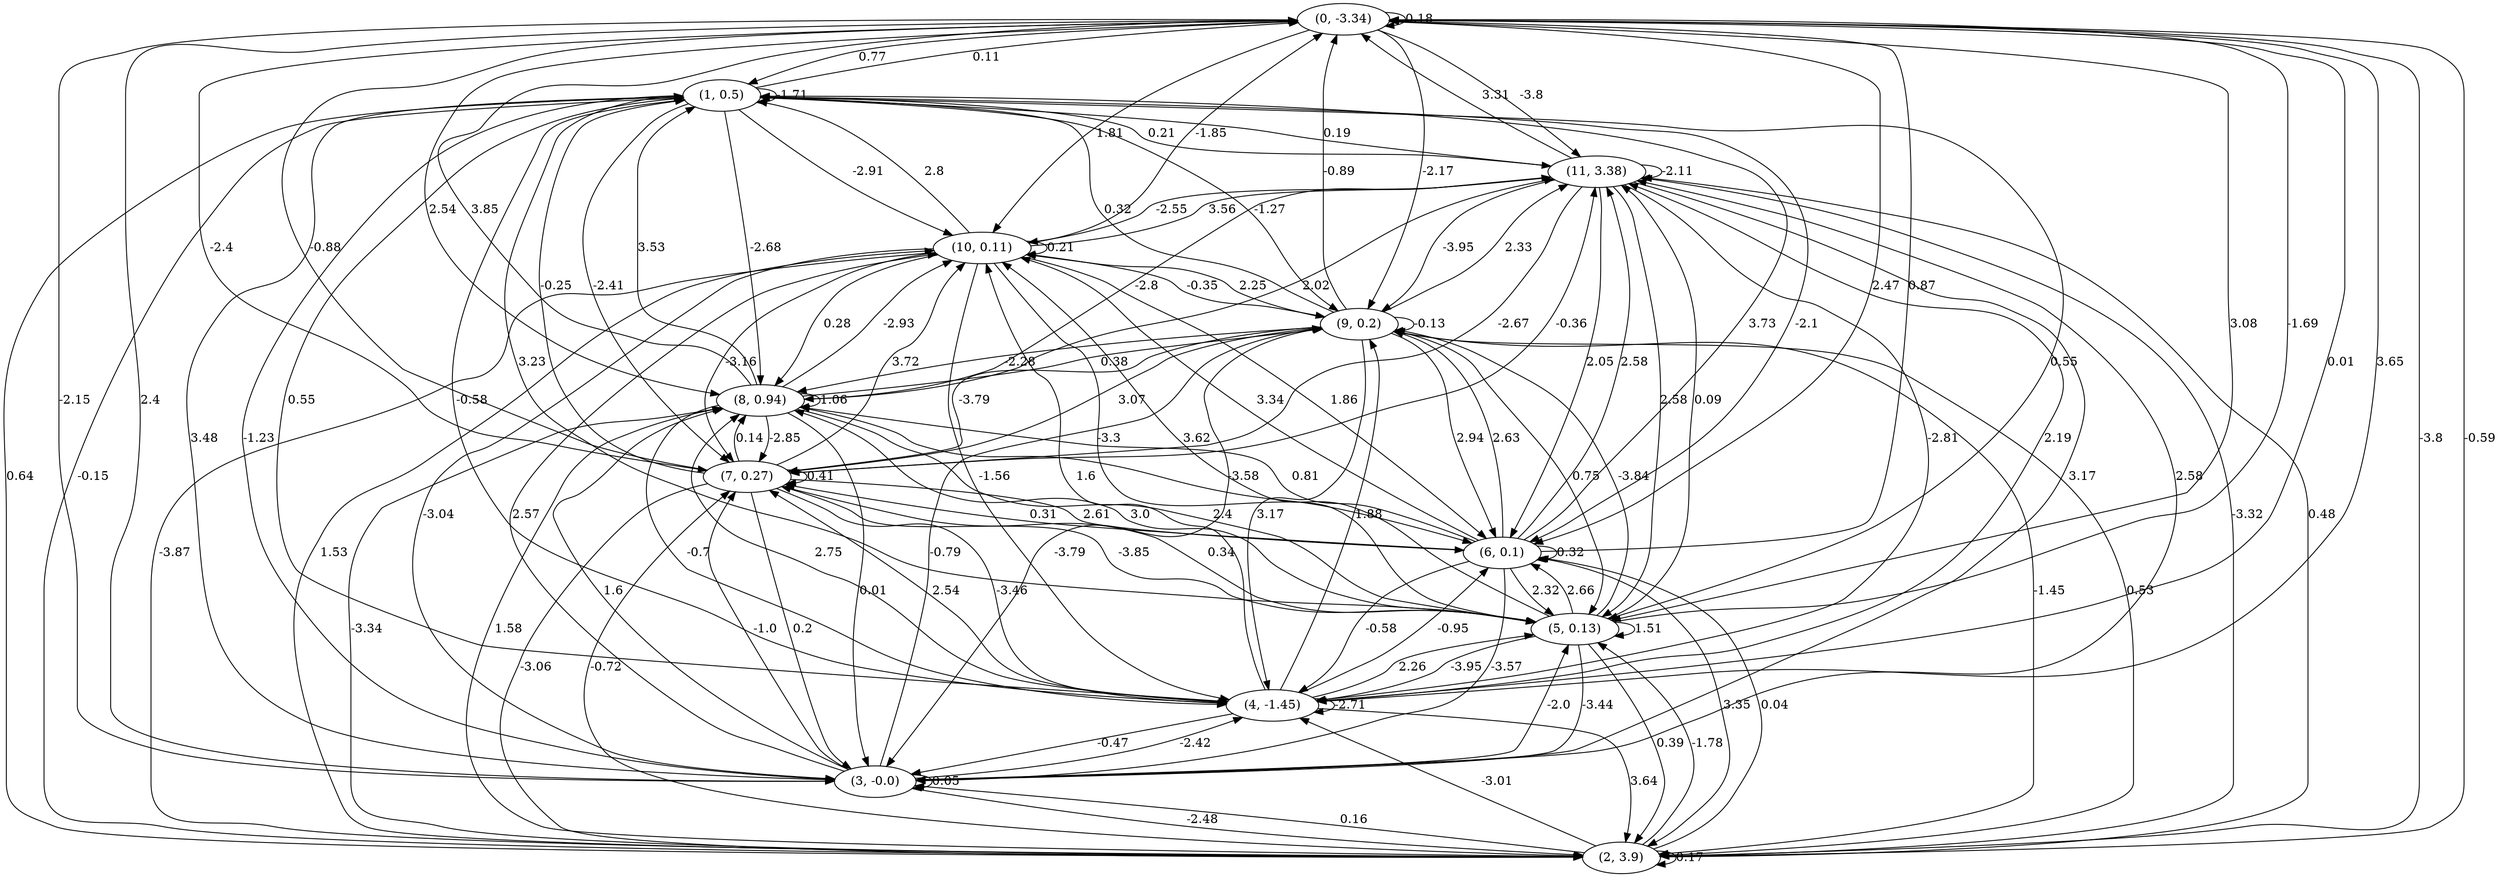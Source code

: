 digraph {
    0 [ label = "(0, -3.34)" ]
    1 [ label = "(1, 0.5)" ]
    2 [ label = "(2, 3.9)" ]
    3 [ label = "(3, -0.0)" ]
    4 [ label = "(4, -1.45)" ]
    5 [ label = "(5, 0.13)" ]
    6 [ label = "(6, 0.1)" ]
    7 [ label = "(7, 0.27)" ]
    8 [ label = "(8, 0.94)" ]
    9 [ label = "(9, 0.2)" ]
    10 [ label = "(10, 0.11)" ]
    11 [ label = "(11, 3.38)" ]
    0 -> 0 [ label = "0.18" ]
    1 -> 1 [ label = "-1.71" ]
    2 -> 2 [ label = "0.17" ]
    3 -> 3 [ label = "0.05" ]
    4 -> 4 [ label = "-2.71" ]
    5 -> 5 [ label = "1.51" ]
    6 -> 6 [ label = "0.32" ]
    7 -> 7 [ label = "0.41" ]
    8 -> 8 [ label = "1.06" ]
    9 -> 9 [ label = "-0.13" ]
    10 -> 10 [ label = "0.21" ]
    11 -> 11 [ label = "-2.11" ]
    1 -> 0 [ label = "0.11" ]
    2 -> 0 [ label = "-0.59" ]
    3 -> 0 [ label = "2.4" ]
    4 -> 0 [ label = "0.01" ]
    5 -> 0 [ label = "-1.69" ]
    6 -> 0 [ label = "0.87" ]
    7 -> 0 [ label = "-0.88" ]
    8 -> 0 [ label = "3.85" ]
    9 -> 0 [ label = "-0.89" ]
    10 -> 0 [ label = "-1.85" ]
    11 -> 0 [ label = "3.31" ]
    0 -> 1 [ label = "0.77" ]
    2 -> 1 [ label = "-0.15" ]
    3 -> 1 [ label = "3.48" ]
    4 -> 1 [ label = "-0.58" ]
    5 -> 1 [ label = "3.23" ]
    6 -> 1 [ label = "3.73" ]
    7 -> 1 [ label = "-0.25" ]
    8 -> 1 [ label = "3.53" ]
    9 -> 1 [ label = "0.32" ]
    10 -> 1 [ label = "2.8" ]
    11 -> 1 [ label = "0.21" ]
    0 -> 2 [ label = "-3.8" ]
    1 -> 2 [ label = "0.64" ]
    3 -> 2 [ label = "-2.48" ]
    4 -> 2 [ label = "3.64" ]
    5 -> 2 [ label = "0.39" ]
    6 -> 2 [ label = "3.35" ]
    7 -> 2 [ label = "-3.06" ]
    8 -> 2 [ label = "-3.34" ]
    9 -> 2 [ label = "-1.45" ]
    10 -> 2 [ label = "-3.87" ]
    11 -> 2 [ label = "-3.32" ]
    0 -> 3 [ label = "-2.15" ]
    1 -> 3 [ label = "-1.23" ]
    2 -> 3 [ label = "0.16" ]
    4 -> 3 [ label = "-0.47" ]
    5 -> 3 [ label = "-3.44" ]
    6 -> 3 [ label = "-3.57" ]
    7 -> 3 [ label = "0.2" ]
    8 -> 3 [ label = "0.01" ]
    9 -> 3 [ label = "-3.79" ]
    10 -> 3 [ label = "-3.04" ]
    11 -> 3 [ label = "3.17" ]
    0 -> 4 [ label = "3.65" ]
    1 -> 4 [ label = "0.55" ]
    2 -> 4 [ label = "-3.01" ]
    3 -> 4 [ label = "-2.42" ]
    5 -> 4 [ label = "-3.95" ]
    6 -> 4 [ label = "-0.58" ]
    7 -> 4 [ label = "-3.46" ]
    8 -> 4 [ label = "-0.7" ]
    9 -> 4 [ label = "3.17" ]
    10 -> 4 [ label = "-1.56" ]
    11 -> 4 [ label = "-2.81" ]
    0 -> 5 [ label = "3.08" ]
    1 -> 5 [ label = "0.55" ]
    2 -> 5 [ label = "-1.78" ]
    3 -> 5 [ label = "-2.0" ]
    4 -> 5 [ label = "2.26" ]
    6 -> 5 [ label = "2.32" ]
    7 -> 5 [ label = "0.34" ]
    8 -> 5 [ label = "2.4" ]
    9 -> 5 [ label = "0.75" ]
    10 -> 5 [ label = "-3.3" ]
    11 -> 5 [ label = "2.58" ]
    0 -> 6 [ label = "2.47" ]
    1 -> 6 [ label = "-2.1" ]
    2 -> 6 [ label = "0.04" ]
    4 -> 6 [ label = "-0.95" ]
    5 -> 6 [ label = "2.66" ]
    7 -> 6 [ label = "2.61" ]
    8 -> 6 [ label = "-3.58" ]
    9 -> 6 [ label = "2.94" ]
    10 -> 6 [ label = "1.86" ]
    11 -> 6 [ label = "2.05" ]
    0 -> 7 [ label = "-2.4" ]
    1 -> 7 [ label = "-2.41" ]
    2 -> 7 [ label = "-0.72" ]
    3 -> 7 [ label = "-1.0" ]
    4 -> 7 [ label = "2.54" ]
    5 -> 7 [ label = "-3.85" ]
    6 -> 7 [ label = "0.31" ]
    8 -> 7 [ label = "-2.85" ]
    9 -> 7 [ label = "-3.79" ]
    10 -> 7 [ label = "-3.16" ]
    11 -> 7 [ label = "-2.67" ]
    0 -> 8 [ label = "2.54" ]
    1 -> 8 [ label = "-2.68" ]
    2 -> 8 [ label = "1.58" ]
    3 -> 8 [ label = "1.6" ]
    4 -> 8 [ label = "2.75" ]
    5 -> 8 [ label = "3.0" ]
    6 -> 8 [ label = "0.81" ]
    7 -> 8 [ label = "0.14" ]
    9 -> 8 [ label = "-2.28" ]
    10 -> 8 [ label = "0.28" ]
    11 -> 8 [ label = "-2.8" ]
    0 -> 9 [ label = "-2.17" ]
    1 -> 9 [ label = "-1.27" ]
    2 -> 9 [ label = "0.53" ]
    3 -> 9 [ label = "-0.79" ]
    4 -> 9 [ label = "1.88" ]
    5 -> 9 [ label = "-3.84" ]
    6 -> 9 [ label = "2.63" ]
    7 -> 9 [ label = "3.07" ]
    8 -> 9 [ label = "0.38" ]
    10 -> 9 [ label = "-0.35" ]
    11 -> 9 [ label = "-3.95" ]
    0 -> 10 [ label = "1.81" ]
    1 -> 10 [ label = "-2.91" ]
    2 -> 10 [ label = "1.53" ]
    3 -> 10 [ label = "2.57" ]
    4 -> 10 [ label = "1.6" ]
    5 -> 10 [ label = "3.62" ]
    6 -> 10 [ label = "3.34" ]
    7 -> 10 [ label = "3.72" ]
    8 -> 10 [ label = "-2.93" ]
    9 -> 10 [ label = "2.25" ]
    11 -> 10 [ label = "-2.55" ]
    0 -> 11 [ label = "-3.8" ]
    1 -> 11 [ label = "0.19" ]
    2 -> 11 [ label = "0.48" ]
    3 -> 11 [ label = "2.58" ]
    4 -> 11 [ label = "2.19" ]
    5 -> 11 [ label = "0.09" ]
    6 -> 11 [ label = "2.58" ]
    7 -> 11 [ label = "-0.36" ]
    8 -> 11 [ label = "2.02" ]
    9 -> 11 [ label = "2.33" ]
    10 -> 11 [ label = "3.56" ]
}

